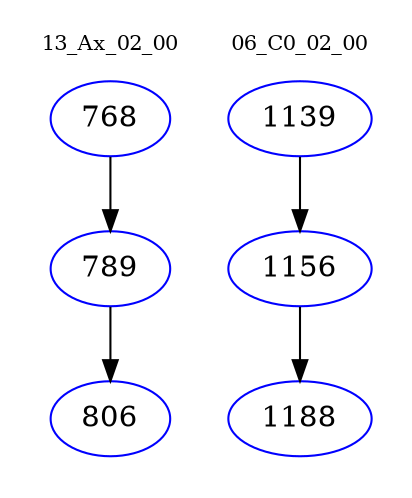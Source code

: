 digraph{
subgraph cluster_0 {
color = white
label = "13_Ax_02_00";
fontsize=10;
T0_768 [label="768", color="blue"]
T0_768 -> T0_789 [color="black"]
T0_789 [label="789", color="blue"]
T0_789 -> T0_806 [color="black"]
T0_806 [label="806", color="blue"]
}
subgraph cluster_1 {
color = white
label = "06_C0_02_00";
fontsize=10;
T1_1139 [label="1139", color="blue"]
T1_1139 -> T1_1156 [color="black"]
T1_1156 [label="1156", color="blue"]
T1_1156 -> T1_1188 [color="black"]
T1_1188 [label="1188", color="blue"]
}
}
